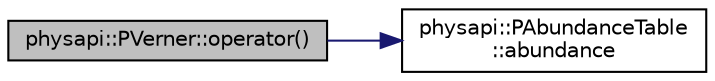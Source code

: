 digraph "physapi::PVerner::operator()"
{
 // LATEX_PDF_SIZE
  edge [fontname="Helvetica",fontsize="10",labelfontname="Helvetica",labelfontsize="10"];
  node [fontname="Helvetica",fontsize="10",shape=record];
  rankdir="LR";
  Node1 [label="physapi::PVerner::operator()",height=0.2,width=0.4,color="black", fillcolor="grey75", style="filled", fontcolor="black",tooltip="Get the photonionization cross section."];
  Node1 -> Node2 [color="midnightblue",fontsize="10",style="solid",fontname="Helvetica"];
  Node2 [label="physapi::PAbundanceTable\l::abundance",height=0.2,width=0.4,color="black", fillcolor="white", style="filled",URL="$classphysapi_1_1_p_abundance_table.html#a206f8fae8c70f6ee0877c940d28fd3f4",tooltip="Get the abundance for the corresponding atomic number."];
}
